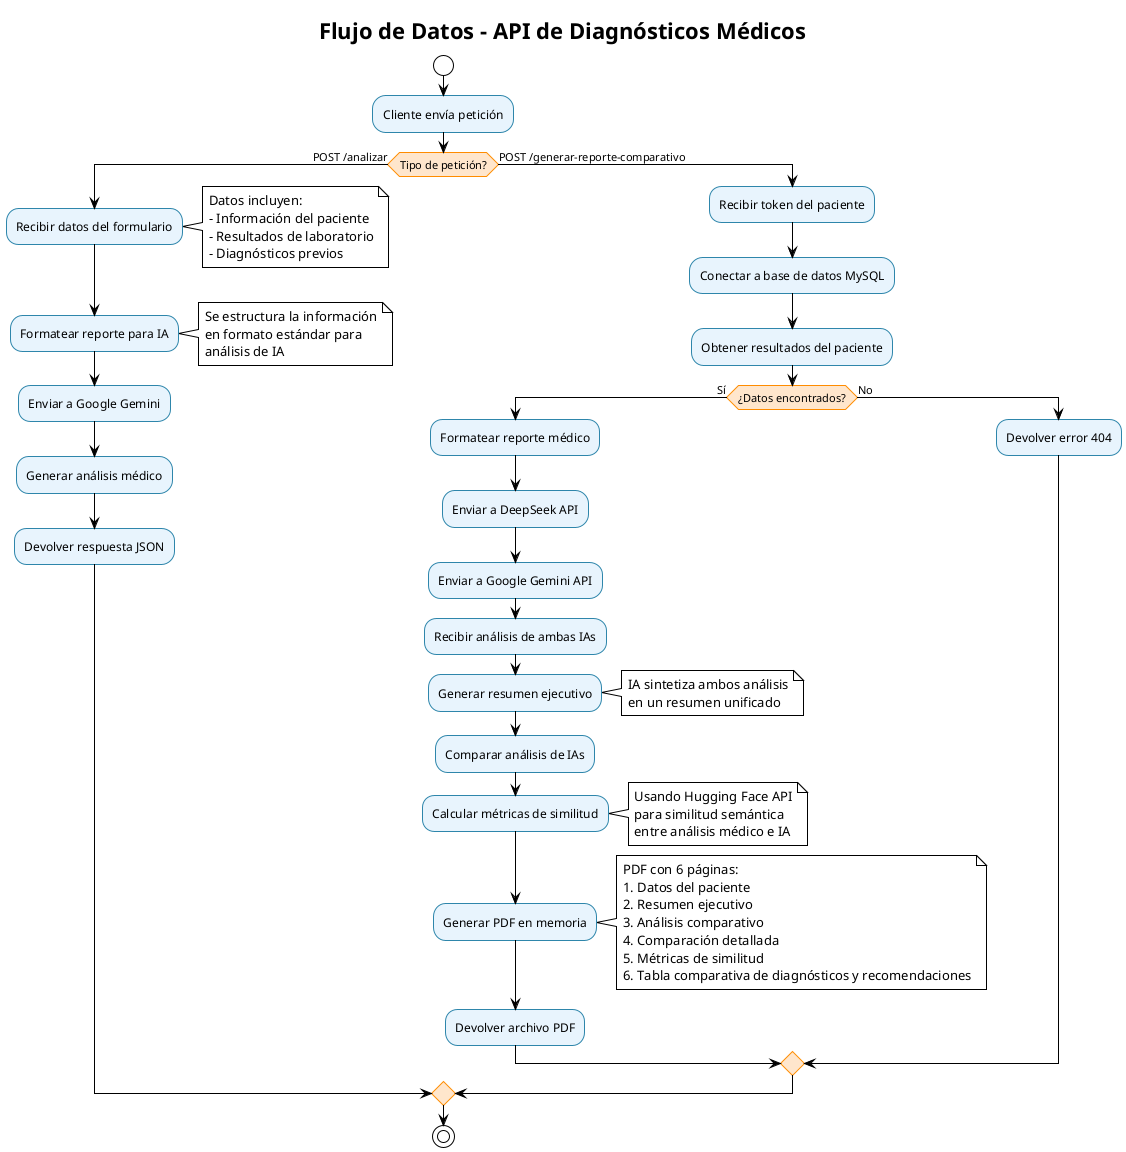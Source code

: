 @startuml Flujo de Datos del Sistema
!theme plain
skinparam backgroundColor #FFFFFF
skinparam activityBackgroundColor #E8F4FD
skinparam activityBorderColor #2E86AB
skinparam activityDiamondBackgroundColor #FFE6CC
skinparam activityDiamondBorderColor #FF8C00

title Flujo de Datos - API de Diagnósticos Médicos

start

:Cliente envía petición;

if (Tipo de petición?) then (POST /analizar)
    :Recibir datos del formulario;
    note right
        Datos incluyen:
        - Información del paciente
        - Resultados de laboratorio
        - Diagnósticos previos
    end note
    
    :Formatear reporte para IA;
    note right
        Se estructura la información
        en formato estándar para
        análisis de IA
    end note
    
    :Enviar a Google Gemini;
    :Generar análisis médico;
    :Devolver respuesta JSON;
    
else (POST /generar-reporte-comparativo)
    :Recibir token del paciente;
    :Conectar a base de datos MySQL;
    :Obtener resultados del paciente;
    
    if (¿Datos encontrados?) then (Sí)
        :Formatear reporte médico;
        :Enviar a DeepSeek API;
        :Enviar a Google Gemini API;
        :Recibir análisis de ambas IAs;
        
        :Generar resumen ejecutivo;
        note right
            IA sintetiza ambos análisis
            en un resumen unificado
        end note
        
        :Comparar análisis de IAs;
        :Calcular métricas de similitud;
        note right
            Usando Hugging Face API
            para similitud semántica
            entre análisis médico e IA
        end note
        
        :Generar PDF en memoria;
        note right
            PDF con 6 páginas:
            1. Datos del paciente
            2. Resumen ejecutivo
            3. Análisis comparativo
            4. Comparación detallada
            5. Métricas de similitud
            6. Tabla comparativa de diagnósticos y recomendaciones
        end note
        
        :Devolver archivo PDF;
        
    else (No)
        :Devolver error 404;
    endif
endif

stop

@enduml
